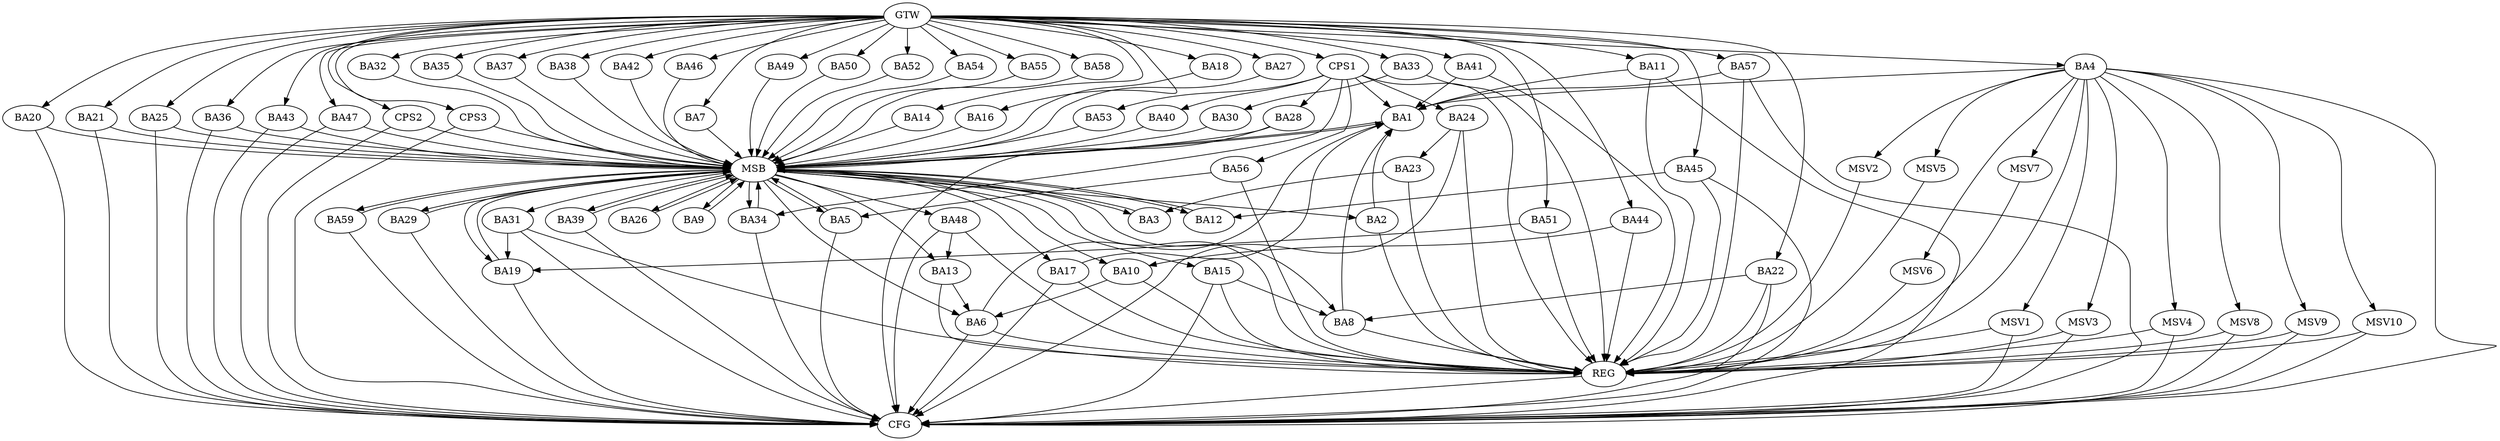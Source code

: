 strict digraph G {
  BA1 [ label="BA1" ];
  BA2 [ label="BA2" ];
  BA3 [ label="BA3" ];
  BA4 [ label="BA4" ];
  BA5 [ label="BA5" ];
  BA6 [ label="BA6" ];
  BA7 [ label="BA7" ];
  BA8 [ label="BA8" ];
  BA9 [ label="BA9" ];
  BA10 [ label="BA10" ];
  BA11 [ label="BA11" ];
  BA12 [ label="BA12" ];
  BA13 [ label="BA13" ];
  BA14 [ label="BA14" ];
  BA15 [ label="BA15" ];
  BA16 [ label="BA16" ];
  BA17 [ label="BA17" ];
  BA18 [ label="BA18" ];
  BA19 [ label="BA19" ];
  BA20 [ label="BA20" ];
  BA21 [ label="BA21" ];
  BA22 [ label="BA22" ];
  BA23 [ label="BA23" ];
  BA24 [ label="BA24" ];
  BA25 [ label="BA25" ];
  BA26 [ label="BA26" ];
  BA27 [ label="BA27" ];
  BA28 [ label="BA28" ];
  BA29 [ label="BA29" ];
  BA30 [ label="BA30" ];
  BA31 [ label="BA31" ];
  BA32 [ label="BA32" ];
  BA33 [ label="BA33" ];
  BA34 [ label="BA34" ];
  BA35 [ label="BA35" ];
  BA36 [ label="BA36" ];
  BA37 [ label="BA37" ];
  BA38 [ label="BA38" ];
  BA39 [ label="BA39" ];
  BA40 [ label="BA40" ];
  BA41 [ label="BA41" ];
  BA42 [ label="BA42" ];
  BA43 [ label="BA43" ];
  BA44 [ label="BA44" ];
  BA45 [ label="BA45" ];
  BA46 [ label="BA46" ];
  BA47 [ label="BA47" ];
  BA48 [ label="BA48" ];
  BA49 [ label="BA49" ];
  BA50 [ label="BA50" ];
  BA51 [ label="BA51" ];
  BA52 [ label="BA52" ];
  BA53 [ label="BA53" ];
  BA54 [ label="BA54" ];
  BA55 [ label="BA55" ];
  BA56 [ label="BA56" ];
  BA57 [ label="BA57" ];
  BA58 [ label="BA58" ];
  BA59 [ label="BA59" ];
  CPS1 [ label="CPS1" ];
  CPS2 [ label="CPS2" ];
  CPS3 [ label="CPS3" ];
  GTW [ label="GTW" ];
  REG [ label="REG" ];
  MSB [ label="MSB" ];
  CFG [ label="CFG" ];
  MSV1 [ label="MSV1" ];
  MSV2 [ label="MSV2" ];
  MSV3 [ label="MSV3" ];
  MSV4 [ label="MSV4" ];
  MSV5 [ label="MSV5" ];
  MSV6 [ label="MSV6" ];
  MSV7 [ label="MSV7" ];
  MSV8 [ label="MSV8" ];
  MSV9 [ label="MSV9" ];
  MSV10 [ label="MSV10" ];
  BA2 -> BA1;
  BA4 -> BA1;
  BA6 -> BA1;
  BA8 -> BA1;
  BA10 -> BA6;
  BA11 -> BA1;
  BA13 -> BA6;
  BA15 -> BA8;
  BA17 -> BA1;
  BA22 -> BA8;
  BA23 -> BA3;
  BA24 -> BA23;
  BA31 -> BA19;
  BA33 -> BA30;
  BA41 -> BA1;
  BA44 -> BA10;
  BA45 -> BA12;
  BA48 -> BA13;
  BA51 -> BA19;
  BA56 -> BA5;
  BA57 -> BA1;
  CPS1 -> BA34;
  CPS1 -> BA24;
  CPS1 -> BA53;
  CPS1 -> BA40;
  CPS1 -> BA1;
  CPS1 -> BA28;
  CPS1 -> BA56;
  GTW -> BA4;
  GTW -> BA7;
  GTW -> BA11;
  GTW -> BA14;
  GTW -> BA16;
  GTW -> BA18;
  GTW -> BA20;
  GTW -> BA21;
  GTW -> BA22;
  GTW -> BA25;
  GTW -> BA27;
  GTW -> BA32;
  GTW -> BA33;
  GTW -> BA35;
  GTW -> BA36;
  GTW -> BA37;
  GTW -> BA38;
  GTW -> BA41;
  GTW -> BA42;
  GTW -> BA43;
  GTW -> BA44;
  GTW -> BA45;
  GTW -> BA46;
  GTW -> BA47;
  GTW -> BA49;
  GTW -> BA50;
  GTW -> BA51;
  GTW -> BA52;
  GTW -> BA54;
  GTW -> BA55;
  GTW -> BA57;
  GTW -> BA58;
  GTW -> CPS1;
  GTW -> CPS2;
  GTW -> CPS3;
  BA2 -> REG;
  BA4 -> REG;
  BA6 -> REG;
  BA8 -> REG;
  BA10 -> REG;
  BA11 -> REG;
  BA13 -> REG;
  BA15 -> REG;
  BA17 -> REG;
  BA22 -> REG;
  BA23 -> REG;
  BA24 -> REG;
  BA31 -> REG;
  BA33 -> REG;
  BA41 -> REG;
  BA44 -> REG;
  BA45 -> REG;
  BA48 -> REG;
  BA51 -> REG;
  BA56 -> REG;
  BA57 -> REG;
  CPS1 -> REG;
  BA1 -> MSB;
  MSB -> BA2;
  MSB -> REG;
  BA3 -> MSB;
  MSB -> BA1;
  BA5 -> MSB;
  MSB -> BA3;
  BA7 -> MSB;
  BA9 -> MSB;
  MSB -> BA8;
  BA12 -> MSB;
  BA14 -> MSB;
  MSB -> BA12;
  BA16 -> MSB;
  MSB -> BA5;
  BA18 -> MSB;
  MSB -> BA10;
  BA19 -> MSB;
  BA20 -> MSB;
  BA21 -> MSB;
  BA25 -> MSB;
  MSB -> BA13;
  BA26 -> MSB;
  BA27 -> MSB;
  BA28 -> MSB;
  MSB -> BA19;
  BA29 -> MSB;
  MSB -> BA17;
  BA30 -> MSB;
  MSB -> BA29;
  BA32 -> MSB;
  BA34 -> MSB;
  BA35 -> MSB;
  MSB -> BA26;
  BA36 -> MSB;
  BA37 -> MSB;
  BA38 -> MSB;
  BA39 -> MSB;
  BA40 -> MSB;
  MSB -> BA31;
  BA42 -> MSB;
  MSB -> BA6;
  BA43 -> MSB;
  BA46 -> MSB;
  MSB -> BA34;
  BA47 -> MSB;
  BA49 -> MSB;
  BA50 -> MSB;
  MSB -> BA39;
  BA52 -> MSB;
  BA53 -> MSB;
  MSB -> BA48;
  BA54 -> MSB;
  BA55 -> MSB;
  MSB -> BA9;
  BA58 -> MSB;
  BA59 -> MSB;
  CPS2 -> MSB;
  MSB -> BA15;
  CPS3 -> MSB;
  MSB -> BA59;
  BA47 -> CFG;
  CPS2 -> CFG;
  BA21 -> CFG;
  BA17 -> CFG;
  BA22 -> CFG;
  BA15 -> CFG;
  BA31 -> CFG;
  BA6 -> CFG;
  BA25 -> CFG;
  CPS3 -> CFG;
  BA36 -> CFG;
  BA59 -> CFG;
  BA5 -> CFG;
  BA20 -> CFG;
  BA39 -> CFG;
  BA29 -> CFG;
  BA11 -> CFG;
  BA43 -> CFG;
  BA45 -> CFG;
  BA48 -> CFG;
  BA19 -> CFG;
  BA4 -> CFG;
  BA28 -> CFG;
  BA34 -> CFG;
  BA57 -> CFG;
  BA24 -> CFG;
  REG -> CFG;
  BA4 -> MSV1;
  MSV1 -> REG;
  MSV1 -> CFG;
  BA4 -> MSV2;
  BA4 -> MSV3;
  BA4 -> MSV4;
  MSV2 -> REG;
  MSV3 -> REG;
  MSV3 -> CFG;
  MSV4 -> REG;
  MSV4 -> CFG;
  BA4 -> MSV5;
  MSV5 -> REG;
  BA4 -> MSV6;
  MSV6 -> REG;
  BA4 -> MSV7;
  MSV7 -> REG;
  BA4 -> MSV8;
  MSV8 -> REG;
  MSV8 -> CFG;
  BA4 -> MSV9;
  MSV9 -> REG;
  MSV9 -> CFG;
  BA4 -> MSV10;
  MSV10 -> REG;
  MSV10 -> CFG;
}
